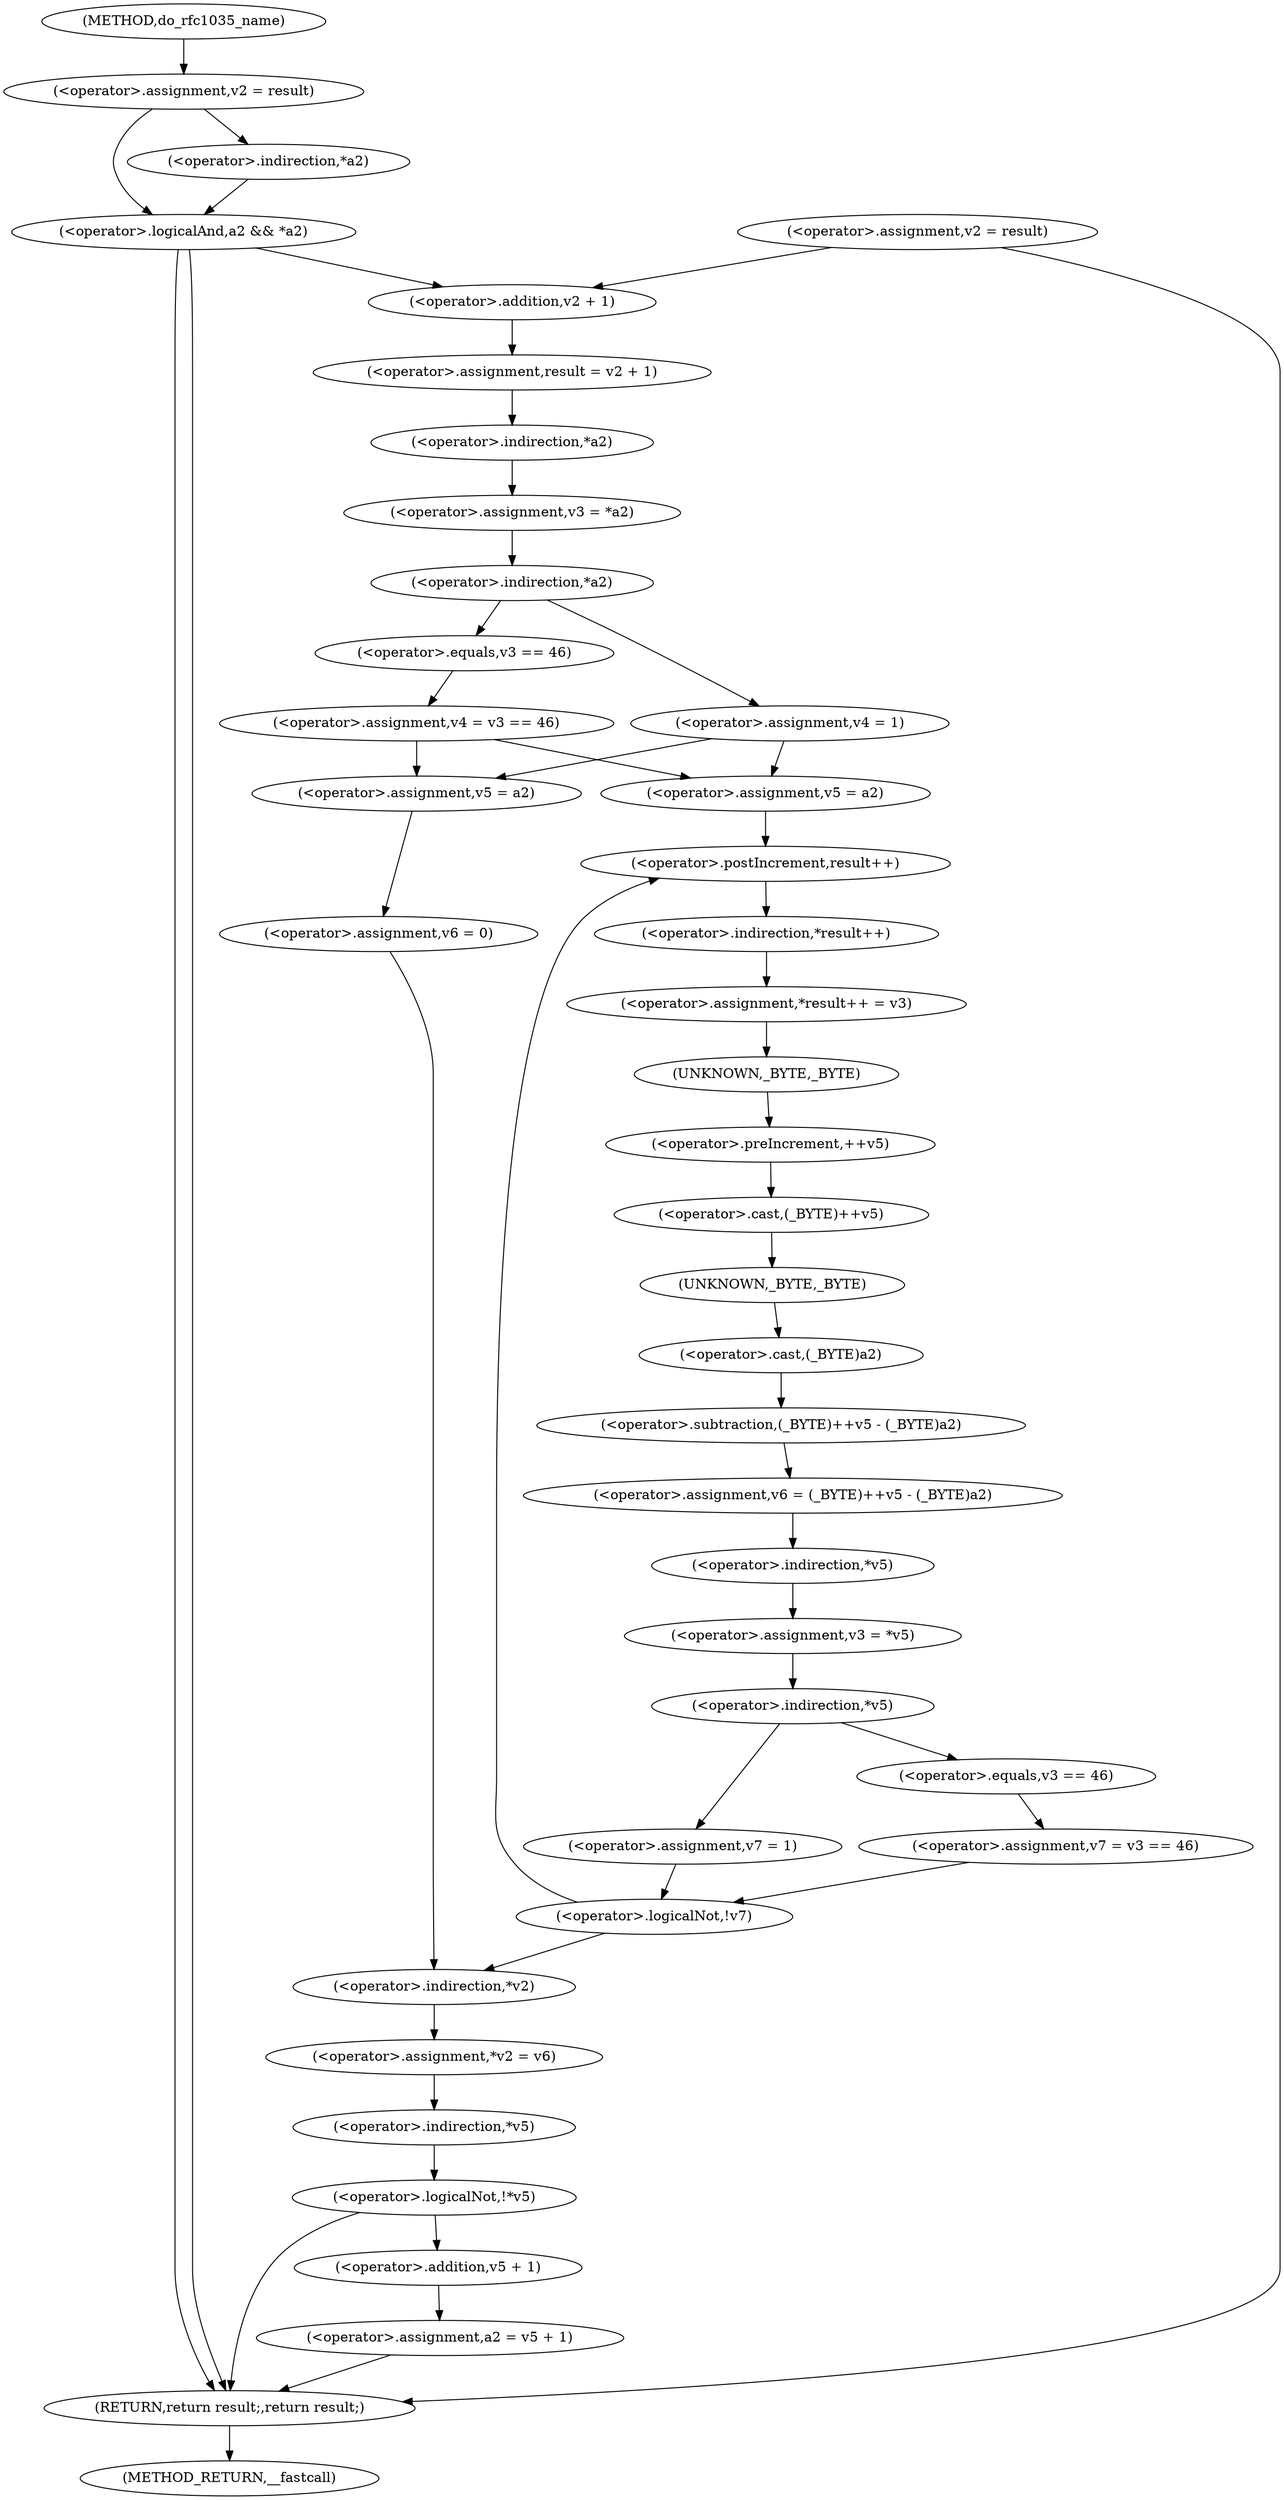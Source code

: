 digraph do_rfc1035_name {  
"1000117" [label = "(<operator>.assignment,v2 = result)" ]
"1000121" [label = "(<operator>.logicalAnd,a2 && *a2)" ]
"1000123" [label = "(<operator>.indirection,*a2)" ]
"1000129" [label = "(<operator>.assignment,result = v2 + 1)" ]
"1000131" [label = "(<operator>.addition,v2 + 1)" ]
"1000134" [label = "(<operator>.assignment,v3 = *a2)" ]
"1000136" [label = "(<operator>.indirection,*a2)" ]
"1000139" [label = "(<operator>.indirection,*a2)" ]
"1000141" [label = "(<operator>.assignment,v4 = v3 == 46)" ]
"1000143" [label = "(<operator>.equals,v3 == 46)" ]
"1000147" [label = "(<operator>.assignment,v4 = 1)" ]
"1000153" [label = "(<operator>.assignment,v5 = a2)" ]
"1000156" [label = "(<operator>.assignment,v6 = 0)" ]
"1000161" [label = "(<operator>.assignment,v5 = a2)" ]
"1000166" [label = "(<operator>.assignment,*result++ = v3)" ]
"1000167" [label = "(<operator>.indirection,*result++)" ]
"1000168" [label = "(<operator>.postIncrement,result++)" ]
"1000171" [label = "(<operator>.assignment,v6 = (_BYTE)++v5 - (_BYTE)a2)" ]
"1000173" [label = "(<operator>.subtraction,(_BYTE)++v5 - (_BYTE)a2)" ]
"1000174" [label = "(<operator>.cast,(_BYTE)++v5)" ]
"1000175" [label = "(UNKNOWN,_BYTE,_BYTE)" ]
"1000176" [label = "(<operator>.preIncrement,++v5)" ]
"1000178" [label = "(<operator>.cast,(_BYTE)a2)" ]
"1000179" [label = "(UNKNOWN,_BYTE,_BYTE)" ]
"1000181" [label = "(<operator>.assignment,v3 = *v5)" ]
"1000183" [label = "(<operator>.indirection,*v5)" ]
"1000186" [label = "(<operator>.indirection,*v5)" ]
"1000188" [label = "(<operator>.assignment,v7 = v3 == 46)" ]
"1000190" [label = "(<operator>.equals,v3 == 46)" ]
"1000194" [label = "(<operator>.assignment,v7 = 1)" ]
"1000197" [label = "(<operator>.logicalNot,!v7)" ]
"1000199" [label = "(<operator>.assignment,*v2 = v6)" ]
"1000200" [label = "(<operator>.indirection,*v2)" ]
"1000204" [label = "(<operator>.logicalNot,!*v5)" ]
"1000205" [label = "(<operator>.indirection,*v5)" ]
"1000208" [label = "(<operator>.assignment,a2 = v5 + 1)" ]
"1000210" [label = "(<operator>.addition,v5 + 1)" ]
"1000214" [label = "(<operator>.assignment,v2 = result)" ]
"1000217" [label = "(RETURN,return result;,return result;)" ]
"1000107" [label = "(METHOD,do_rfc1035_name)" ]
"1000219" [label = "(METHOD_RETURN,__fastcall)" ]
  "1000117" -> "1000121" 
  "1000117" -> "1000123" 
  "1000121" -> "1000131" 
  "1000121" -> "1000217" 
  "1000121" -> "1000217" 
  "1000123" -> "1000121" 
  "1000129" -> "1000136" 
  "1000131" -> "1000129" 
  "1000134" -> "1000139" 
  "1000136" -> "1000134" 
  "1000139" -> "1000143" 
  "1000139" -> "1000147" 
  "1000141" -> "1000153" 
  "1000141" -> "1000161" 
  "1000143" -> "1000141" 
  "1000147" -> "1000153" 
  "1000147" -> "1000161" 
  "1000153" -> "1000156" 
  "1000156" -> "1000200" 
  "1000161" -> "1000168" 
  "1000166" -> "1000175" 
  "1000167" -> "1000166" 
  "1000168" -> "1000167" 
  "1000171" -> "1000183" 
  "1000173" -> "1000171" 
  "1000174" -> "1000179" 
  "1000175" -> "1000176" 
  "1000176" -> "1000174" 
  "1000178" -> "1000173" 
  "1000179" -> "1000178" 
  "1000181" -> "1000186" 
  "1000183" -> "1000181" 
  "1000186" -> "1000190" 
  "1000186" -> "1000194" 
  "1000188" -> "1000197" 
  "1000190" -> "1000188" 
  "1000194" -> "1000197" 
  "1000197" -> "1000168" 
  "1000197" -> "1000200" 
  "1000199" -> "1000205" 
  "1000200" -> "1000199" 
  "1000204" -> "1000217" 
  "1000204" -> "1000210" 
  "1000205" -> "1000204" 
  "1000208" -> "1000217" 
  "1000210" -> "1000208" 
  "1000214" -> "1000131" 
  "1000214" -> "1000217" 
  "1000217" -> "1000219" 
  "1000107" -> "1000117" 
}
